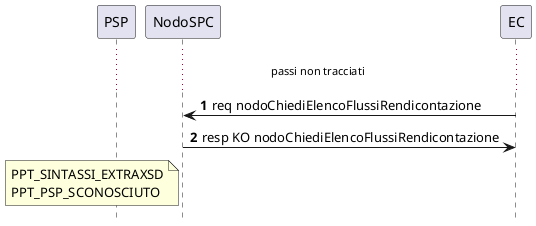 @startuml
hide footbox
autonumber

participant PSP
participant NodoSPC
participant EC


...  passi non tracciati ...

EC -> NodoSPC : req nodoChiediElencoFlussiRendicontazione
NodoSPC -> EC : resp KO nodoChiediElencoFlussiRendicontazione
note left NodoSPC : PPT_SINTASSI_EXTRAXSD\nPPT_PSP_SCONOSCIUTO